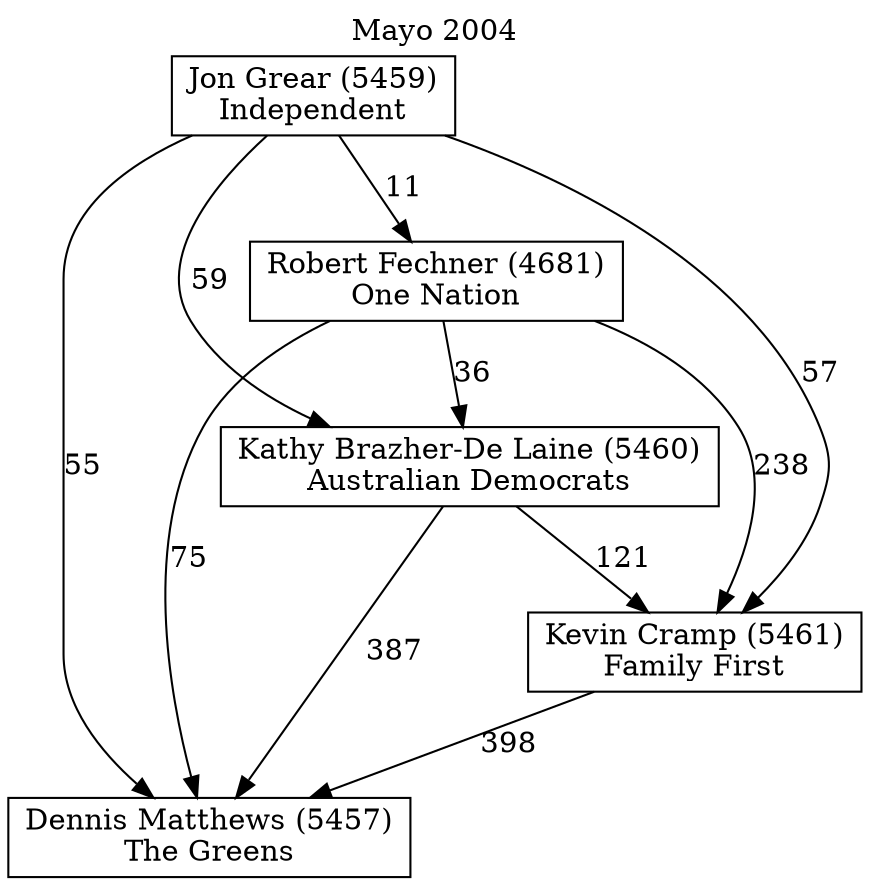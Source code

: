 // House preference flow
digraph "Dennis Matthews (5457)_Mayo_2004" {
	graph [label="Mayo 2004" labelloc=t mclimit=10]
	node [shape=box]
	"Dennis Matthews (5457)" [label="Dennis Matthews (5457)
The Greens"]
	"Jon Grear (5459)" [label="Jon Grear (5459)
Independent"]
	"Kathy Brazher-De Laine (5460)" [label="Kathy Brazher-De Laine (5460)
Australian Democrats"]
	"Kevin Cramp (5461)" [label="Kevin Cramp (5461)
Family First"]
	"Robert Fechner (4681)" [label="Robert Fechner (4681)
One Nation"]
	"Jon Grear (5459)" -> "Dennis Matthews (5457)" [label=55]
	"Jon Grear (5459)" -> "Kathy Brazher-De Laine (5460)" [label=59]
	"Jon Grear (5459)" -> "Kevin Cramp (5461)" [label=57]
	"Jon Grear (5459)" -> "Robert Fechner (4681)" [label=11]
	"Kathy Brazher-De Laine (5460)" -> "Dennis Matthews (5457)" [label=387]
	"Kathy Brazher-De Laine (5460)" -> "Kevin Cramp (5461)" [label=121]
	"Kevin Cramp (5461)" -> "Dennis Matthews (5457)" [label=398]
	"Robert Fechner (4681)" -> "Dennis Matthews (5457)" [label=75]
	"Robert Fechner (4681)" -> "Kathy Brazher-De Laine (5460)" [label=36]
	"Robert Fechner (4681)" -> "Kevin Cramp (5461)" [label=238]
}
